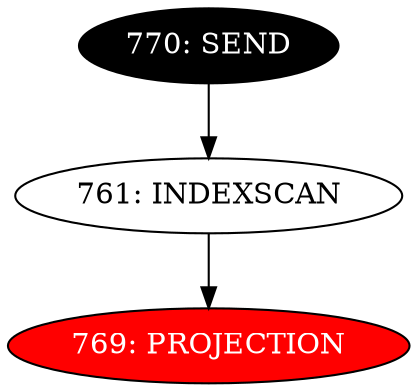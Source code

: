 digraph name {
761 [label="761: INDEXSCAN" ];
761 -> 769;
769 [label="769: PROJECTION" fontcolor="white" style="filled" fillcolor="red"];
770 [label="770: SEND" fontcolor="white" style="filled" fillcolor="black"];
770 -> 761;

}

